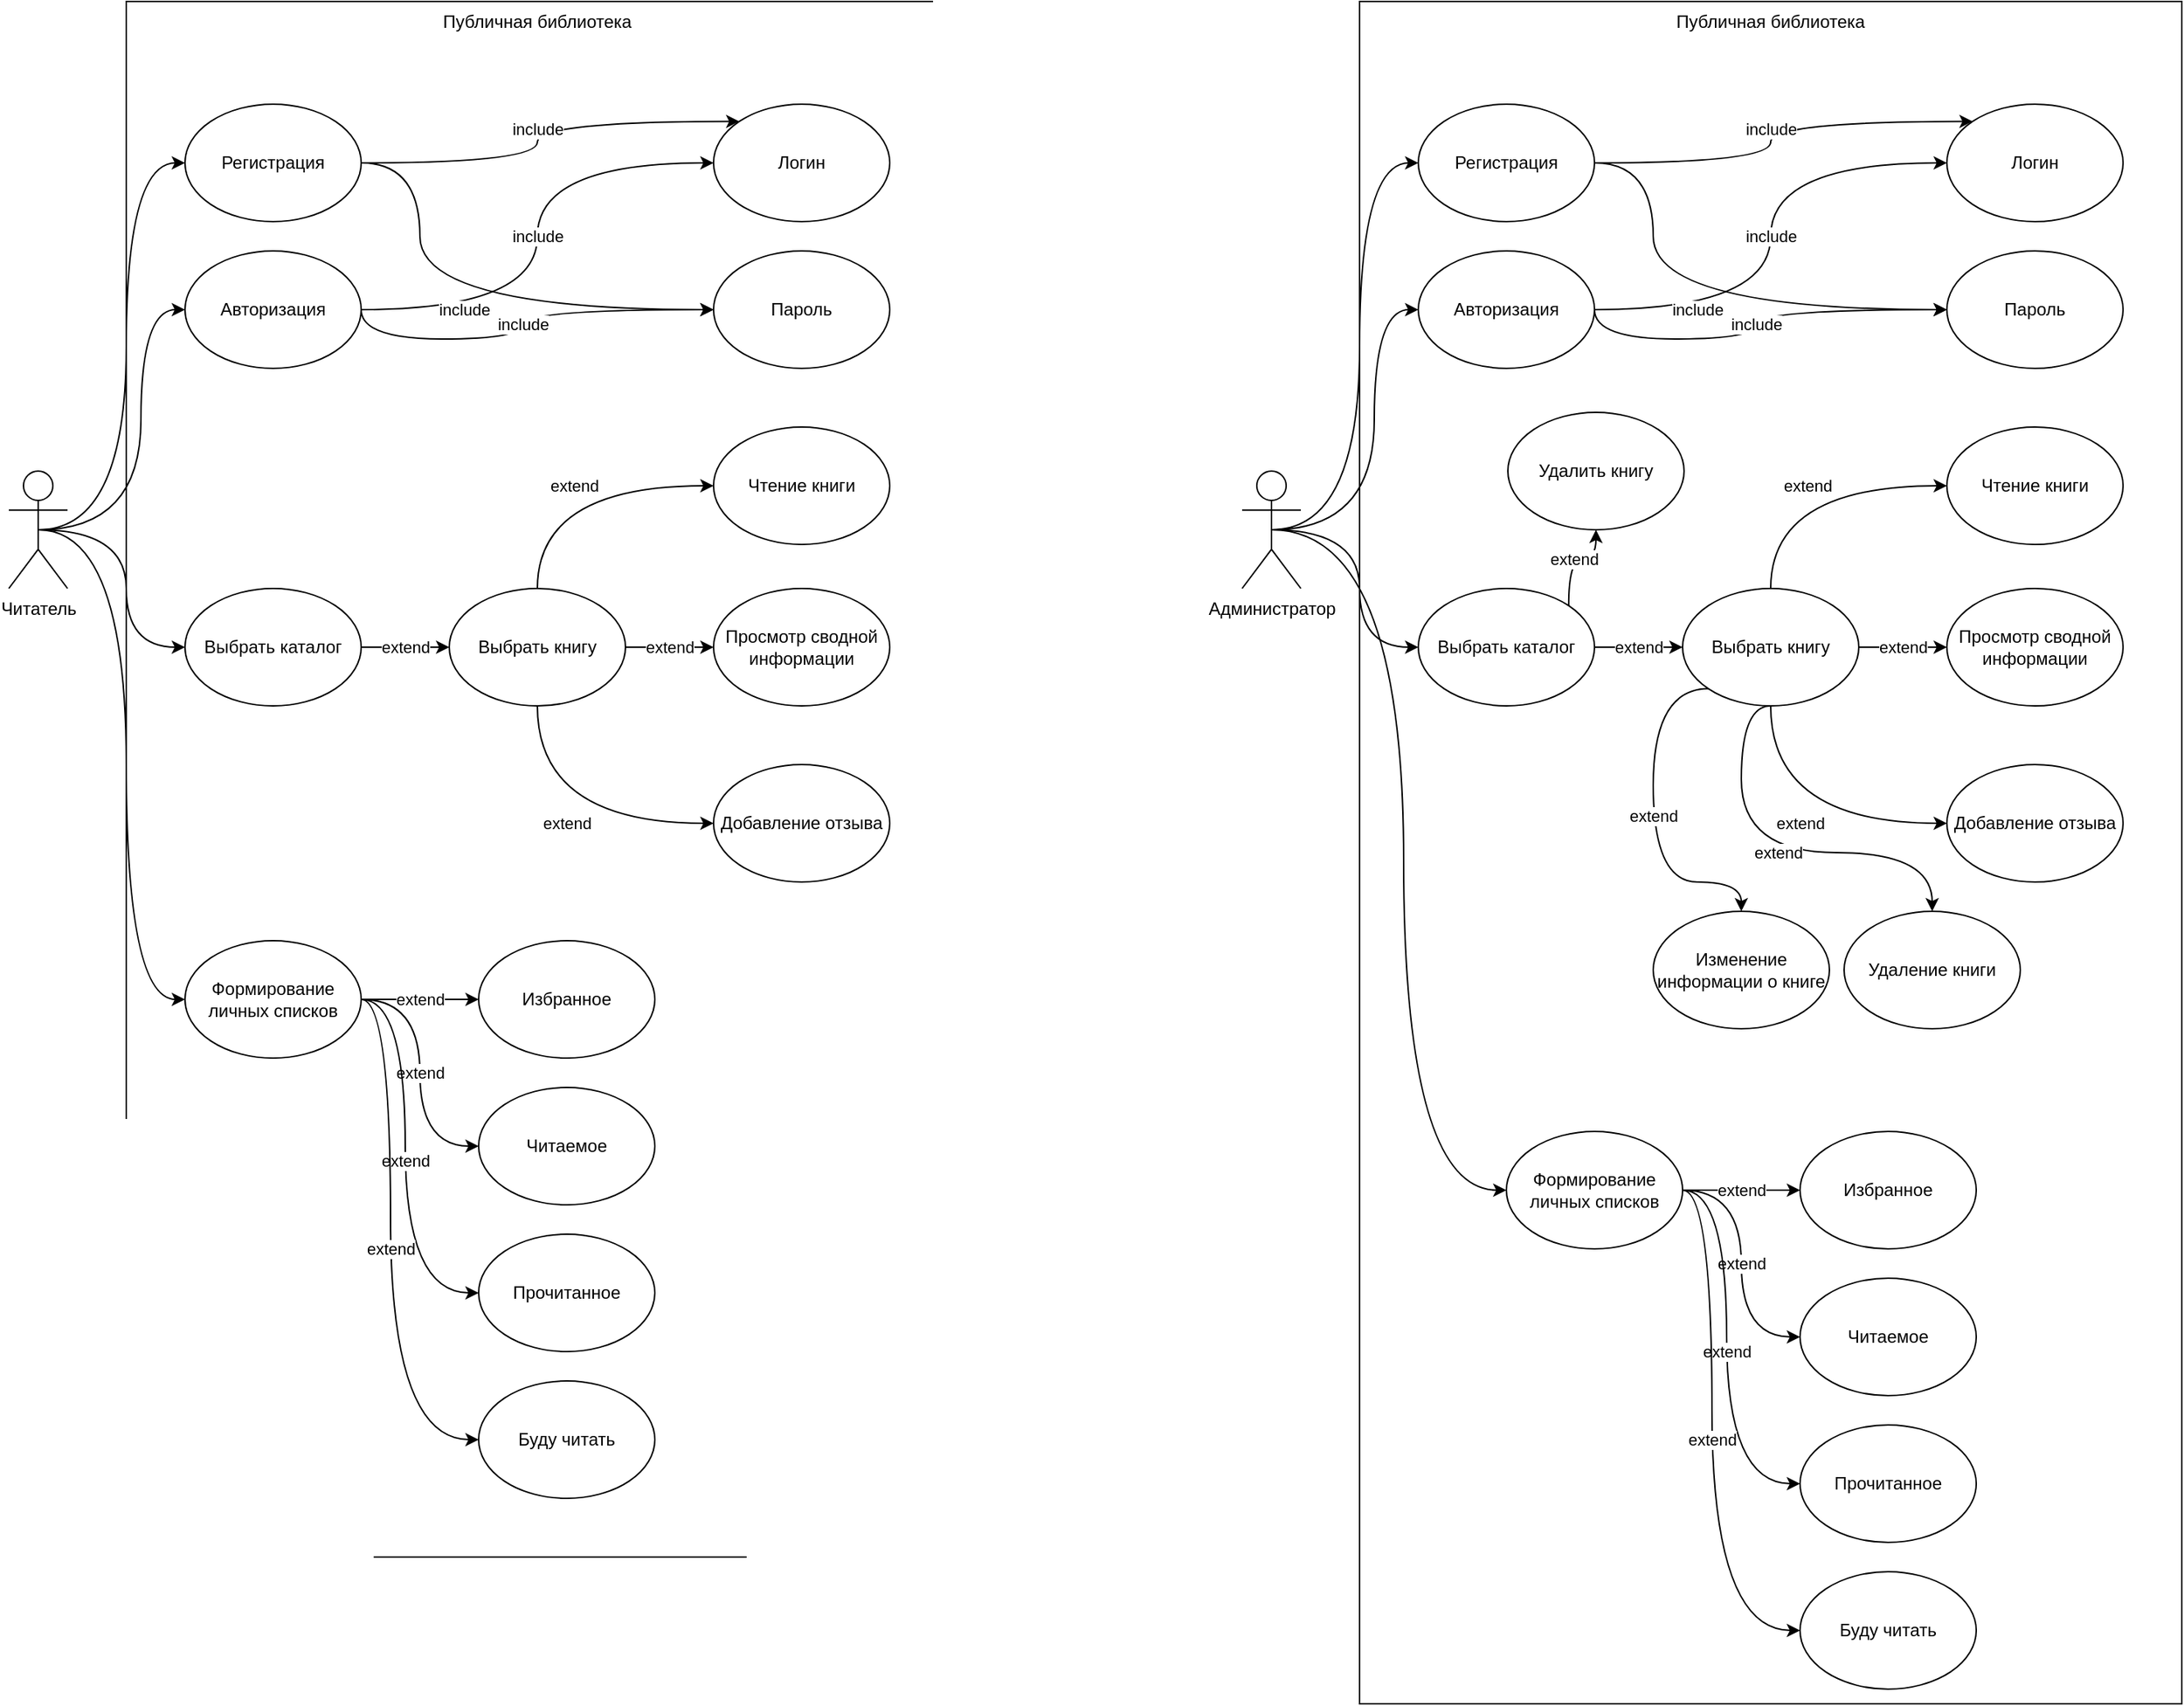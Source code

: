 <mxfile version="15.3.8" type="device"><diagram id="XNhOIu0Dl0EMdf_tnjxH" name="Страница 1"><mxGraphModel dx="1240" dy="1898" grid="1" gridSize="10" guides="1" tooltips="1" connect="1" arrows="1" fold="1" page="1" pageScale="1" pageWidth="827" pageHeight="1169" math="0" shadow="0"><root><mxCell id="0"/><mxCell id="1" parent="0"/><mxCell id="JW1dI4ZFW8kz8aq7lKTD-33" value="Публичная библиотека" style="rounded=0;whiteSpace=wrap;html=1;fillColor=none;labelPosition=center;verticalLabelPosition=middle;align=center;verticalAlign=top;" vertex="1" parent="1"><mxGeometry x="240" y="-160" width="560" height="1060" as="geometry"/></mxCell><mxCell id="JW1dI4ZFW8kz8aq7lKTD-20" style="edgeStyle=orthogonalEdgeStyle;curved=1;rounded=0;orthogonalLoop=1;jettySize=auto;html=1;exitX=0.5;exitY=0.5;exitDx=0;exitDy=0;exitPerimeter=0;entryX=0;entryY=0.5;entryDx=0;entryDy=0;" edge="1" parent="1" source="JW1dI4ZFW8kz8aq7lKTD-1" target="JW1dI4ZFW8kz8aq7lKTD-13"><mxGeometry relative="1" as="geometry"/></mxCell><mxCell id="JW1dI4ZFW8kz8aq7lKTD-21" style="edgeStyle=orthogonalEdgeStyle;curved=1;rounded=0;orthogonalLoop=1;jettySize=auto;html=1;exitX=0.5;exitY=0.5;exitDx=0;exitDy=0;exitPerimeter=0;entryX=0;entryY=0.5;entryDx=0;entryDy=0;" edge="1" parent="1" source="JW1dI4ZFW8kz8aq7lKTD-1" target="JW1dI4ZFW8kz8aq7lKTD-12"><mxGeometry relative="1" as="geometry"><Array as="points"><mxPoint x="250" y="200"/><mxPoint x="250" y="50"/></Array></mxGeometry></mxCell><mxCell id="JW1dI4ZFW8kz8aq7lKTD-22" style="edgeStyle=orthogonalEdgeStyle;curved=1;rounded=0;orthogonalLoop=1;jettySize=auto;html=1;exitX=0.5;exitY=0.5;exitDx=0;exitDy=0;exitPerimeter=0;entryX=0;entryY=0.5;entryDx=0;entryDy=0;" edge="1" parent="1" source="JW1dI4ZFW8kz8aq7lKTD-1" target="JW1dI4ZFW8kz8aq7lKTD-2"><mxGeometry relative="1" as="geometry"/></mxCell><mxCell id="JW1dI4ZFW8kz8aq7lKTD-28" style="edgeStyle=orthogonalEdgeStyle;curved=1;rounded=0;orthogonalLoop=1;jettySize=auto;html=1;exitX=0.5;exitY=0.5;exitDx=0;exitDy=0;exitPerimeter=0;entryX=0;entryY=0.5;entryDx=0;entryDy=0;" edge="1" parent="1" source="JW1dI4ZFW8kz8aq7lKTD-1" target="JW1dI4ZFW8kz8aq7lKTD-23"><mxGeometry relative="1" as="geometry"/></mxCell><mxCell id="JW1dI4ZFW8kz8aq7lKTD-1" value="Читатель" style="shape=umlActor;verticalLabelPosition=bottom;verticalAlign=top;html=1;outlineConnect=0;" vertex="1" parent="1"><mxGeometry x="160" y="160" width="40" height="80" as="geometry"/></mxCell><mxCell id="JW1dI4ZFW8kz8aq7lKTD-7" value="extend" style="edgeStyle=orthogonalEdgeStyle;rounded=0;orthogonalLoop=1;jettySize=auto;html=1;exitX=1;exitY=0.5;exitDx=0;exitDy=0;entryX=0;entryY=0.5;entryDx=0;entryDy=0;" edge="1" parent="1" source="JW1dI4ZFW8kz8aq7lKTD-2" target="JW1dI4ZFW8kz8aq7lKTD-3"><mxGeometry relative="1" as="geometry"/></mxCell><mxCell id="JW1dI4ZFW8kz8aq7lKTD-2" value="Выбрать каталог" style="ellipse;whiteSpace=wrap;html=1;" vertex="1" parent="1"><mxGeometry x="280" y="240" width="120" height="80" as="geometry"/></mxCell><mxCell id="JW1dI4ZFW8kz8aq7lKTD-8" value="extend" style="edgeStyle=orthogonalEdgeStyle;rounded=0;orthogonalLoop=1;jettySize=auto;html=1;exitX=1;exitY=0.5;exitDx=0;exitDy=0;entryX=0;entryY=0.5;entryDx=0;entryDy=0;" edge="1" parent="1" source="JW1dI4ZFW8kz8aq7lKTD-3" target="JW1dI4ZFW8kz8aq7lKTD-5"><mxGeometry relative="1" as="geometry"/></mxCell><mxCell id="JW1dI4ZFW8kz8aq7lKTD-10" value="extend" style="edgeStyle=orthogonalEdgeStyle;rounded=0;orthogonalLoop=1;jettySize=auto;html=1;exitX=0.5;exitY=0;exitDx=0;exitDy=0;entryX=0;entryY=0.5;entryDx=0;entryDy=0;curved=1;" edge="1" parent="1" source="JW1dI4ZFW8kz8aq7lKTD-3" target="JW1dI4ZFW8kz8aq7lKTD-4"><mxGeometry relative="1" as="geometry"/></mxCell><mxCell id="JW1dI4ZFW8kz8aq7lKTD-11" value="extend" style="edgeStyle=orthogonalEdgeStyle;rounded=0;orthogonalLoop=1;jettySize=auto;html=1;exitX=0.5;exitY=1;exitDx=0;exitDy=0;entryX=0;entryY=0.5;entryDx=0;entryDy=0;curved=1;" edge="1" parent="1" source="JW1dI4ZFW8kz8aq7lKTD-3" target="JW1dI4ZFW8kz8aq7lKTD-6"><mxGeometry relative="1" as="geometry"/></mxCell><mxCell id="JW1dI4ZFW8kz8aq7lKTD-3" value="Выбрать книгу" style="ellipse;whiteSpace=wrap;html=1;" vertex="1" parent="1"><mxGeometry x="460" y="240" width="120" height="80" as="geometry"/></mxCell><mxCell id="JW1dI4ZFW8kz8aq7lKTD-4" value="Чтение книги" style="ellipse;whiteSpace=wrap;html=1;" vertex="1" parent="1"><mxGeometry x="640" y="130" width="120" height="80" as="geometry"/></mxCell><mxCell id="JW1dI4ZFW8kz8aq7lKTD-5" value="Просмотр сводной информации" style="ellipse;whiteSpace=wrap;html=1;" vertex="1" parent="1"><mxGeometry x="640" y="240" width="120" height="80" as="geometry"/></mxCell><mxCell id="JW1dI4ZFW8kz8aq7lKTD-6" value="Добавление отзыва" style="ellipse;whiteSpace=wrap;html=1;" vertex="1" parent="1"><mxGeometry x="640" y="360" width="120" height="80" as="geometry"/></mxCell><mxCell id="JW1dI4ZFW8kz8aq7lKTD-16" value="include" style="edgeStyle=orthogonalEdgeStyle;rounded=0;orthogonalLoop=1;jettySize=auto;html=1;exitX=1;exitY=0.5;exitDx=0;exitDy=0;entryX=0;entryY=0.5;entryDx=0;entryDy=0;curved=1;" edge="1" parent="1" source="JW1dI4ZFW8kz8aq7lKTD-12" target="JW1dI4ZFW8kz8aq7lKTD-15"><mxGeometry relative="1" as="geometry"><Array as="points"><mxPoint x="400" y="70"/><mxPoint x="510" y="70"/><mxPoint x="510" y="50"/></Array></mxGeometry></mxCell><mxCell id="JW1dI4ZFW8kz8aq7lKTD-17" value="include" style="edgeStyle=orthogonalEdgeStyle;rounded=0;orthogonalLoop=1;jettySize=auto;html=1;exitX=1;exitY=0.5;exitDx=0;exitDy=0;entryX=0;entryY=0.5;entryDx=0;entryDy=0;curved=1;" edge="1" parent="1" source="JW1dI4ZFW8kz8aq7lKTD-12" target="JW1dI4ZFW8kz8aq7lKTD-14"><mxGeometry relative="1" as="geometry"/></mxCell><mxCell id="JW1dI4ZFW8kz8aq7lKTD-12" value="Авторизация" style="ellipse;whiteSpace=wrap;html=1;" vertex="1" parent="1"><mxGeometry x="280" y="10" width="120" height="80" as="geometry"/></mxCell><mxCell id="JW1dI4ZFW8kz8aq7lKTD-18" value="include" style="edgeStyle=orthogonalEdgeStyle;curved=1;rounded=0;orthogonalLoop=1;jettySize=auto;html=1;exitX=1;exitY=0.5;exitDx=0;exitDy=0;entryX=0;entryY=0.5;entryDx=0;entryDy=0;" edge="1" parent="1" source="JW1dI4ZFW8kz8aq7lKTD-13" target="JW1dI4ZFW8kz8aq7lKTD-15"><mxGeometry relative="1" as="geometry"><Array as="points"><mxPoint x="440" y="-50"/><mxPoint x="440" y="50"/></Array></mxGeometry></mxCell><mxCell id="JW1dI4ZFW8kz8aq7lKTD-19" value="include" style="edgeStyle=orthogonalEdgeStyle;curved=1;rounded=0;orthogonalLoop=1;jettySize=auto;html=1;exitX=1;exitY=0.5;exitDx=0;exitDy=0;entryX=0;entryY=0;entryDx=0;entryDy=0;" edge="1" parent="1" source="JW1dI4ZFW8kz8aq7lKTD-13" target="JW1dI4ZFW8kz8aq7lKTD-14"><mxGeometry relative="1" as="geometry"/></mxCell><mxCell id="JW1dI4ZFW8kz8aq7lKTD-13" value="Регистрация" style="ellipse;whiteSpace=wrap;html=1;" vertex="1" parent="1"><mxGeometry x="280" y="-90" width="120" height="80" as="geometry"/></mxCell><mxCell id="JW1dI4ZFW8kz8aq7lKTD-14" value="Логин" style="ellipse;whiteSpace=wrap;html=1;" vertex="1" parent="1"><mxGeometry x="640" y="-90" width="120" height="80" as="geometry"/></mxCell><mxCell id="JW1dI4ZFW8kz8aq7lKTD-15" value="Пароль" style="ellipse;whiteSpace=wrap;html=1;" vertex="1" parent="1"><mxGeometry x="640" y="10" width="120" height="80" as="geometry"/></mxCell><mxCell id="JW1dI4ZFW8kz8aq7lKTD-29" value="extend" style="edgeStyle=orthogonalEdgeStyle;curved=1;rounded=0;orthogonalLoop=1;jettySize=auto;html=1;exitX=1;exitY=0.5;exitDx=0;exitDy=0;entryX=0;entryY=0.5;entryDx=0;entryDy=0;" edge="1" parent="1" source="JW1dI4ZFW8kz8aq7lKTD-23" target="JW1dI4ZFW8kz8aq7lKTD-24"><mxGeometry relative="1" as="geometry"/></mxCell><mxCell id="JW1dI4ZFW8kz8aq7lKTD-30" value="extend" style="edgeStyle=orthogonalEdgeStyle;curved=1;rounded=0;orthogonalLoop=1;jettySize=auto;html=1;exitX=1;exitY=0.5;exitDx=0;exitDy=0;entryX=0;entryY=0.5;entryDx=0;entryDy=0;" edge="1" parent="1" source="JW1dI4ZFW8kz8aq7lKTD-23" target="JW1dI4ZFW8kz8aq7lKTD-25"><mxGeometry relative="1" as="geometry"/></mxCell><mxCell id="JW1dI4ZFW8kz8aq7lKTD-31" value="extend" style="edgeStyle=orthogonalEdgeStyle;curved=1;rounded=0;orthogonalLoop=1;jettySize=auto;html=1;exitX=1;exitY=0.5;exitDx=0;exitDy=0;entryX=0;entryY=0.5;entryDx=0;entryDy=0;" edge="1" parent="1" source="JW1dI4ZFW8kz8aq7lKTD-23" target="JW1dI4ZFW8kz8aq7lKTD-26"><mxGeometry relative="1" as="geometry"><Array as="points"><mxPoint x="430" y="520"/><mxPoint x="430" y="720"/></Array></mxGeometry></mxCell><mxCell id="JW1dI4ZFW8kz8aq7lKTD-32" value="extend" style="edgeStyle=orthogonalEdgeStyle;curved=1;rounded=0;orthogonalLoop=1;jettySize=auto;html=1;exitX=1;exitY=0.5;exitDx=0;exitDy=0;entryX=0;entryY=0.5;entryDx=0;entryDy=0;" edge="1" parent="1" source="JW1dI4ZFW8kz8aq7lKTD-23" target="JW1dI4ZFW8kz8aq7lKTD-27"><mxGeometry relative="1" as="geometry"><Array as="points"><mxPoint x="420" y="520"/><mxPoint x="420" y="820"/></Array></mxGeometry></mxCell><mxCell id="JW1dI4ZFW8kz8aq7lKTD-23" value="Формирование личных списков" style="ellipse;whiteSpace=wrap;html=1;" vertex="1" parent="1"><mxGeometry x="280" y="480" width="120" height="80" as="geometry"/></mxCell><mxCell id="JW1dI4ZFW8kz8aq7lKTD-24" value="Избранное" style="ellipse;whiteSpace=wrap;html=1;" vertex="1" parent="1"><mxGeometry x="480" y="480" width="120" height="80" as="geometry"/></mxCell><mxCell id="JW1dI4ZFW8kz8aq7lKTD-25" value="Читаемое" style="ellipse;whiteSpace=wrap;html=1;" vertex="1" parent="1"><mxGeometry x="480" y="580" width="120" height="80" as="geometry"/></mxCell><mxCell id="JW1dI4ZFW8kz8aq7lKTD-26" value="Прочитанное" style="ellipse;whiteSpace=wrap;html=1;" vertex="1" parent="1"><mxGeometry x="480" y="680" width="120" height="80" as="geometry"/></mxCell><mxCell id="JW1dI4ZFW8kz8aq7lKTD-27" value="Буду читать" style="ellipse;whiteSpace=wrap;html=1;" vertex="1" parent="1"><mxGeometry x="480" y="780" width="120" height="80" as="geometry"/></mxCell><mxCell id="JW1dI4ZFW8kz8aq7lKTD-66" value="Публичная библиотека" style="rounded=0;whiteSpace=wrap;html=1;fillColor=none;labelPosition=center;verticalLabelPosition=middle;align=center;verticalAlign=top;" vertex="1" parent="1"><mxGeometry x="1080" y="-160" width="560" height="1160" as="geometry"/></mxCell><mxCell id="JW1dI4ZFW8kz8aq7lKTD-67" style="edgeStyle=orthogonalEdgeStyle;curved=1;rounded=0;orthogonalLoop=1;jettySize=auto;html=1;exitX=0.5;exitY=0.5;exitDx=0;exitDy=0;exitPerimeter=0;entryX=0;entryY=0.5;entryDx=0;entryDy=0;" edge="1" parent="1" source="JW1dI4ZFW8kz8aq7lKTD-71" target="JW1dI4ZFW8kz8aq7lKTD-86"><mxGeometry relative="1" as="geometry"/></mxCell><mxCell id="JW1dI4ZFW8kz8aq7lKTD-68" style="edgeStyle=orthogonalEdgeStyle;curved=1;rounded=0;orthogonalLoop=1;jettySize=auto;html=1;exitX=0.5;exitY=0.5;exitDx=0;exitDy=0;exitPerimeter=0;entryX=0;entryY=0.5;entryDx=0;entryDy=0;" edge="1" parent="1" source="JW1dI4ZFW8kz8aq7lKTD-71" target="JW1dI4ZFW8kz8aq7lKTD-83"><mxGeometry relative="1" as="geometry"><Array as="points"><mxPoint x="1090" y="200"/><mxPoint x="1090" y="50"/></Array></mxGeometry></mxCell><mxCell id="JW1dI4ZFW8kz8aq7lKTD-69" style="edgeStyle=orthogonalEdgeStyle;curved=1;rounded=0;orthogonalLoop=1;jettySize=auto;html=1;exitX=0.5;exitY=0.5;exitDx=0;exitDy=0;exitPerimeter=0;entryX=0;entryY=0.5;entryDx=0;entryDy=0;" edge="1" parent="1" source="JW1dI4ZFW8kz8aq7lKTD-71" target="JW1dI4ZFW8kz8aq7lKTD-73"><mxGeometry relative="1" as="geometry"/></mxCell><mxCell id="JW1dI4ZFW8kz8aq7lKTD-70" style="edgeStyle=orthogonalEdgeStyle;curved=1;rounded=0;orthogonalLoop=1;jettySize=auto;html=1;exitX=0.5;exitY=0.5;exitDx=0;exitDy=0;exitPerimeter=0;entryX=0;entryY=0.5;entryDx=0;entryDy=0;" edge="1" parent="1" source="JW1dI4ZFW8kz8aq7lKTD-71" target="JW1dI4ZFW8kz8aq7lKTD-93"><mxGeometry relative="1" as="geometry"/></mxCell><mxCell id="JW1dI4ZFW8kz8aq7lKTD-71" value="Администратор" style="shape=umlActor;verticalLabelPosition=bottom;verticalAlign=top;html=1;outlineConnect=0;" vertex="1" parent="1"><mxGeometry x="1000" y="160" width="40" height="80" as="geometry"/></mxCell><mxCell id="JW1dI4ZFW8kz8aq7lKTD-72" value="extend" style="edgeStyle=orthogonalEdgeStyle;rounded=0;orthogonalLoop=1;jettySize=auto;html=1;exitX=1;exitY=0.5;exitDx=0;exitDy=0;entryX=0;entryY=0.5;entryDx=0;entryDy=0;" edge="1" parent="1" source="JW1dI4ZFW8kz8aq7lKTD-73" target="JW1dI4ZFW8kz8aq7lKTD-77"><mxGeometry relative="1" as="geometry"/></mxCell><mxCell id="JW1dI4ZFW8kz8aq7lKTD-103" value="extend" style="edgeStyle=orthogonalEdgeStyle;curved=1;rounded=0;orthogonalLoop=1;jettySize=auto;html=1;exitX=1;exitY=0;exitDx=0;exitDy=0;entryX=0.5;entryY=1;entryDx=0;entryDy=0;" edge="1" parent="1" source="JW1dI4ZFW8kz8aq7lKTD-73" target="JW1dI4ZFW8kz8aq7lKTD-102"><mxGeometry relative="1" as="geometry"/></mxCell><mxCell id="JW1dI4ZFW8kz8aq7lKTD-73" value="Выбрать каталог" style="ellipse;whiteSpace=wrap;html=1;" vertex="1" parent="1"><mxGeometry x="1120" y="240" width="120" height="80" as="geometry"/></mxCell><mxCell id="JW1dI4ZFW8kz8aq7lKTD-74" value="extend" style="edgeStyle=orthogonalEdgeStyle;rounded=0;orthogonalLoop=1;jettySize=auto;html=1;exitX=1;exitY=0.5;exitDx=0;exitDy=0;entryX=0;entryY=0.5;entryDx=0;entryDy=0;" edge="1" parent="1" source="JW1dI4ZFW8kz8aq7lKTD-77" target="JW1dI4ZFW8kz8aq7lKTD-79"><mxGeometry relative="1" as="geometry"/></mxCell><mxCell id="JW1dI4ZFW8kz8aq7lKTD-75" value="extend" style="edgeStyle=orthogonalEdgeStyle;rounded=0;orthogonalLoop=1;jettySize=auto;html=1;exitX=0.5;exitY=0;exitDx=0;exitDy=0;entryX=0;entryY=0.5;entryDx=0;entryDy=0;curved=1;" edge="1" parent="1" source="JW1dI4ZFW8kz8aq7lKTD-77" target="JW1dI4ZFW8kz8aq7lKTD-78"><mxGeometry relative="1" as="geometry"/></mxCell><mxCell id="JW1dI4ZFW8kz8aq7lKTD-76" value="extend" style="edgeStyle=orthogonalEdgeStyle;rounded=0;orthogonalLoop=1;jettySize=auto;html=1;exitX=0.5;exitY=1;exitDx=0;exitDy=0;entryX=0;entryY=0.5;entryDx=0;entryDy=0;curved=1;" edge="1" parent="1" source="JW1dI4ZFW8kz8aq7lKTD-77" target="JW1dI4ZFW8kz8aq7lKTD-80"><mxGeometry relative="1" as="geometry"/></mxCell><mxCell id="JW1dI4ZFW8kz8aq7lKTD-100" value="extend" style="edgeStyle=orthogonalEdgeStyle;curved=1;rounded=0;orthogonalLoop=1;jettySize=auto;html=1;exitX=0.5;exitY=1;exitDx=0;exitDy=0;entryX=0.5;entryY=0;entryDx=0;entryDy=0;" edge="1" parent="1" source="JW1dI4ZFW8kz8aq7lKTD-77" target="JW1dI4ZFW8kz8aq7lKTD-98"><mxGeometry relative="1" as="geometry"><Array as="points"><mxPoint x="1340" y="320"/><mxPoint x="1340" y="420"/><mxPoint x="1470" y="420"/></Array></mxGeometry></mxCell><mxCell id="JW1dI4ZFW8kz8aq7lKTD-101" value="extend" style="edgeStyle=orthogonalEdgeStyle;curved=1;rounded=0;orthogonalLoop=1;jettySize=auto;html=1;exitX=0;exitY=1;exitDx=0;exitDy=0;entryX=0.5;entryY=0;entryDx=0;entryDy=0;" edge="1" parent="1" source="JW1dI4ZFW8kz8aq7lKTD-77" target="JW1dI4ZFW8kz8aq7lKTD-99"><mxGeometry relative="1" as="geometry"><Array as="points"><mxPoint x="1280" y="308"/><mxPoint x="1280" y="440"/><mxPoint x="1340" y="440"/></Array></mxGeometry></mxCell><mxCell id="JW1dI4ZFW8kz8aq7lKTD-77" value="Выбрать книгу" style="ellipse;whiteSpace=wrap;html=1;" vertex="1" parent="1"><mxGeometry x="1300" y="240" width="120" height="80" as="geometry"/></mxCell><mxCell id="JW1dI4ZFW8kz8aq7lKTD-78" value="Чтение книги" style="ellipse;whiteSpace=wrap;html=1;" vertex="1" parent="1"><mxGeometry x="1480" y="130" width="120" height="80" as="geometry"/></mxCell><mxCell id="JW1dI4ZFW8kz8aq7lKTD-79" value="Просмотр сводной информации" style="ellipse;whiteSpace=wrap;html=1;" vertex="1" parent="1"><mxGeometry x="1480" y="240" width="120" height="80" as="geometry"/></mxCell><mxCell id="JW1dI4ZFW8kz8aq7lKTD-80" value="Добавление отзыва" style="ellipse;whiteSpace=wrap;html=1;" vertex="1" parent="1"><mxGeometry x="1480" y="360" width="120" height="80" as="geometry"/></mxCell><mxCell id="JW1dI4ZFW8kz8aq7lKTD-81" value="include" style="edgeStyle=orthogonalEdgeStyle;rounded=0;orthogonalLoop=1;jettySize=auto;html=1;exitX=1;exitY=0.5;exitDx=0;exitDy=0;entryX=0;entryY=0.5;entryDx=0;entryDy=0;curved=1;" edge="1" parent="1" source="JW1dI4ZFW8kz8aq7lKTD-83" target="JW1dI4ZFW8kz8aq7lKTD-88"><mxGeometry relative="1" as="geometry"><Array as="points"><mxPoint x="1240" y="70"/><mxPoint x="1350" y="70"/><mxPoint x="1350" y="50"/></Array></mxGeometry></mxCell><mxCell id="JW1dI4ZFW8kz8aq7lKTD-82" value="include" style="edgeStyle=orthogonalEdgeStyle;rounded=0;orthogonalLoop=1;jettySize=auto;html=1;exitX=1;exitY=0.5;exitDx=0;exitDy=0;entryX=0;entryY=0.5;entryDx=0;entryDy=0;curved=1;" edge="1" parent="1" source="JW1dI4ZFW8kz8aq7lKTD-83" target="JW1dI4ZFW8kz8aq7lKTD-87"><mxGeometry relative="1" as="geometry"/></mxCell><mxCell id="JW1dI4ZFW8kz8aq7lKTD-83" value="Авторизация" style="ellipse;whiteSpace=wrap;html=1;" vertex="1" parent="1"><mxGeometry x="1120" y="10" width="120" height="80" as="geometry"/></mxCell><mxCell id="JW1dI4ZFW8kz8aq7lKTD-84" value="include" style="edgeStyle=orthogonalEdgeStyle;curved=1;rounded=0;orthogonalLoop=1;jettySize=auto;html=1;exitX=1;exitY=0.5;exitDx=0;exitDy=0;entryX=0;entryY=0.5;entryDx=0;entryDy=0;" edge="1" parent="1" source="JW1dI4ZFW8kz8aq7lKTD-86" target="JW1dI4ZFW8kz8aq7lKTD-88"><mxGeometry relative="1" as="geometry"><Array as="points"><mxPoint x="1280" y="-50"/><mxPoint x="1280" y="50"/></Array></mxGeometry></mxCell><mxCell id="JW1dI4ZFW8kz8aq7lKTD-85" value="include" style="edgeStyle=orthogonalEdgeStyle;curved=1;rounded=0;orthogonalLoop=1;jettySize=auto;html=1;exitX=1;exitY=0.5;exitDx=0;exitDy=0;entryX=0;entryY=0;entryDx=0;entryDy=0;" edge="1" parent="1" source="JW1dI4ZFW8kz8aq7lKTD-86" target="JW1dI4ZFW8kz8aq7lKTD-87"><mxGeometry relative="1" as="geometry"/></mxCell><mxCell id="JW1dI4ZFW8kz8aq7lKTD-86" value="Регистрация" style="ellipse;whiteSpace=wrap;html=1;" vertex="1" parent="1"><mxGeometry x="1120" y="-90" width="120" height="80" as="geometry"/></mxCell><mxCell id="JW1dI4ZFW8kz8aq7lKTD-87" value="Логин" style="ellipse;whiteSpace=wrap;html=1;" vertex="1" parent="1"><mxGeometry x="1480" y="-90" width="120" height="80" as="geometry"/></mxCell><mxCell id="JW1dI4ZFW8kz8aq7lKTD-88" value="Пароль" style="ellipse;whiteSpace=wrap;html=1;" vertex="1" parent="1"><mxGeometry x="1480" y="10" width="120" height="80" as="geometry"/></mxCell><mxCell id="JW1dI4ZFW8kz8aq7lKTD-89" value="extend" style="edgeStyle=orthogonalEdgeStyle;curved=1;rounded=0;orthogonalLoop=1;jettySize=auto;html=1;exitX=1;exitY=0.5;exitDx=0;exitDy=0;entryX=0;entryY=0.5;entryDx=0;entryDy=0;" edge="1" parent="1" source="JW1dI4ZFW8kz8aq7lKTD-93" target="JW1dI4ZFW8kz8aq7lKTD-94"><mxGeometry relative="1" as="geometry"/></mxCell><mxCell id="JW1dI4ZFW8kz8aq7lKTD-90" value="extend" style="edgeStyle=orthogonalEdgeStyle;curved=1;rounded=0;orthogonalLoop=1;jettySize=auto;html=1;exitX=1;exitY=0.5;exitDx=0;exitDy=0;entryX=0;entryY=0.5;entryDx=0;entryDy=0;" edge="1" parent="1" source="JW1dI4ZFW8kz8aq7lKTD-93" target="JW1dI4ZFW8kz8aq7lKTD-95"><mxGeometry relative="1" as="geometry"/></mxCell><mxCell id="JW1dI4ZFW8kz8aq7lKTD-91" value="extend" style="edgeStyle=orthogonalEdgeStyle;curved=1;rounded=0;orthogonalLoop=1;jettySize=auto;html=1;exitX=1;exitY=0.5;exitDx=0;exitDy=0;entryX=0;entryY=0.5;entryDx=0;entryDy=0;" edge="1" parent="1" source="JW1dI4ZFW8kz8aq7lKTD-93" target="JW1dI4ZFW8kz8aq7lKTD-96"><mxGeometry relative="1" as="geometry"><Array as="points"><mxPoint x="1330" y="650"/><mxPoint x="1330" y="850"/></Array></mxGeometry></mxCell><mxCell id="JW1dI4ZFW8kz8aq7lKTD-92" value="extend" style="edgeStyle=orthogonalEdgeStyle;curved=1;rounded=0;orthogonalLoop=1;jettySize=auto;html=1;exitX=1;exitY=0.5;exitDx=0;exitDy=0;entryX=0;entryY=0.5;entryDx=0;entryDy=0;" edge="1" parent="1" source="JW1dI4ZFW8kz8aq7lKTD-93" target="JW1dI4ZFW8kz8aq7lKTD-97"><mxGeometry relative="1" as="geometry"><Array as="points"><mxPoint x="1320" y="650"/><mxPoint x="1320" y="950"/></Array></mxGeometry></mxCell><mxCell id="JW1dI4ZFW8kz8aq7lKTD-93" value="Формирование личных списков" style="ellipse;whiteSpace=wrap;html=1;" vertex="1" parent="1"><mxGeometry x="1180" y="610" width="120" height="80" as="geometry"/></mxCell><mxCell id="JW1dI4ZFW8kz8aq7lKTD-94" value="Избранное" style="ellipse;whiteSpace=wrap;html=1;" vertex="1" parent="1"><mxGeometry x="1380" y="610" width="120" height="80" as="geometry"/></mxCell><mxCell id="JW1dI4ZFW8kz8aq7lKTD-95" value="Читаемое" style="ellipse;whiteSpace=wrap;html=1;" vertex="1" parent="1"><mxGeometry x="1380" y="710" width="120" height="80" as="geometry"/></mxCell><mxCell id="JW1dI4ZFW8kz8aq7lKTD-96" value="Прочитанное" style="ellipse;whiteSpace=wrap;html=1;" vertex="1" parent="1"><mxGeometry x="1380" y="810" width="120" height="80" as="geometry"/></mxCell><mxCell id="JW1dI4ZFW8kz8aq7lKTD-97" value="Буду читать" style="ellipse;whiteSpace=wrap;html=1;" vertex="1" parent="1"><mxGeometry x="1380" y="910" width="120" height="80" as="geometry"/></mxCell><mxCell id="JW1dI4ZFW8kz8aq7lKTD-98" value="Удаление книги" style="ellipse;whiteSpace=wrap;html=1;verticalAlign=middle;labelBackgroundColor=none;" vertex="1" parent="1"><mxGeometry x="1410" y="460" width="120" height="80" as="geometry"/></mxCell><mxCell id="JW1dI4ZFW8kz8aq7lKTD-99" value="Изменение информации о книге" style="ellipse;whiteSpace=wrap;html=1;verticalAlign=middle;labelBackgroundColor=none;" vertex="1" parent="1"><mxGeometry x="1280" y="460" width="120" height="80" as="geometry"/></mxCell><mxCell id="JW1dI4ZFW8kz8aq7lKTD-102" value="Удалить книгу" style="ellipse;whiteSpace=wrap;html=1;labelBackgroundColor=none;fillColor=default;verticalAlign=middle;" vertex="1" parent="1"><mxGeometry x="1181" y="120" width="120" height="80" as="geometry"/></mxCell></root></mxGraphModel></diagram></mxfile>